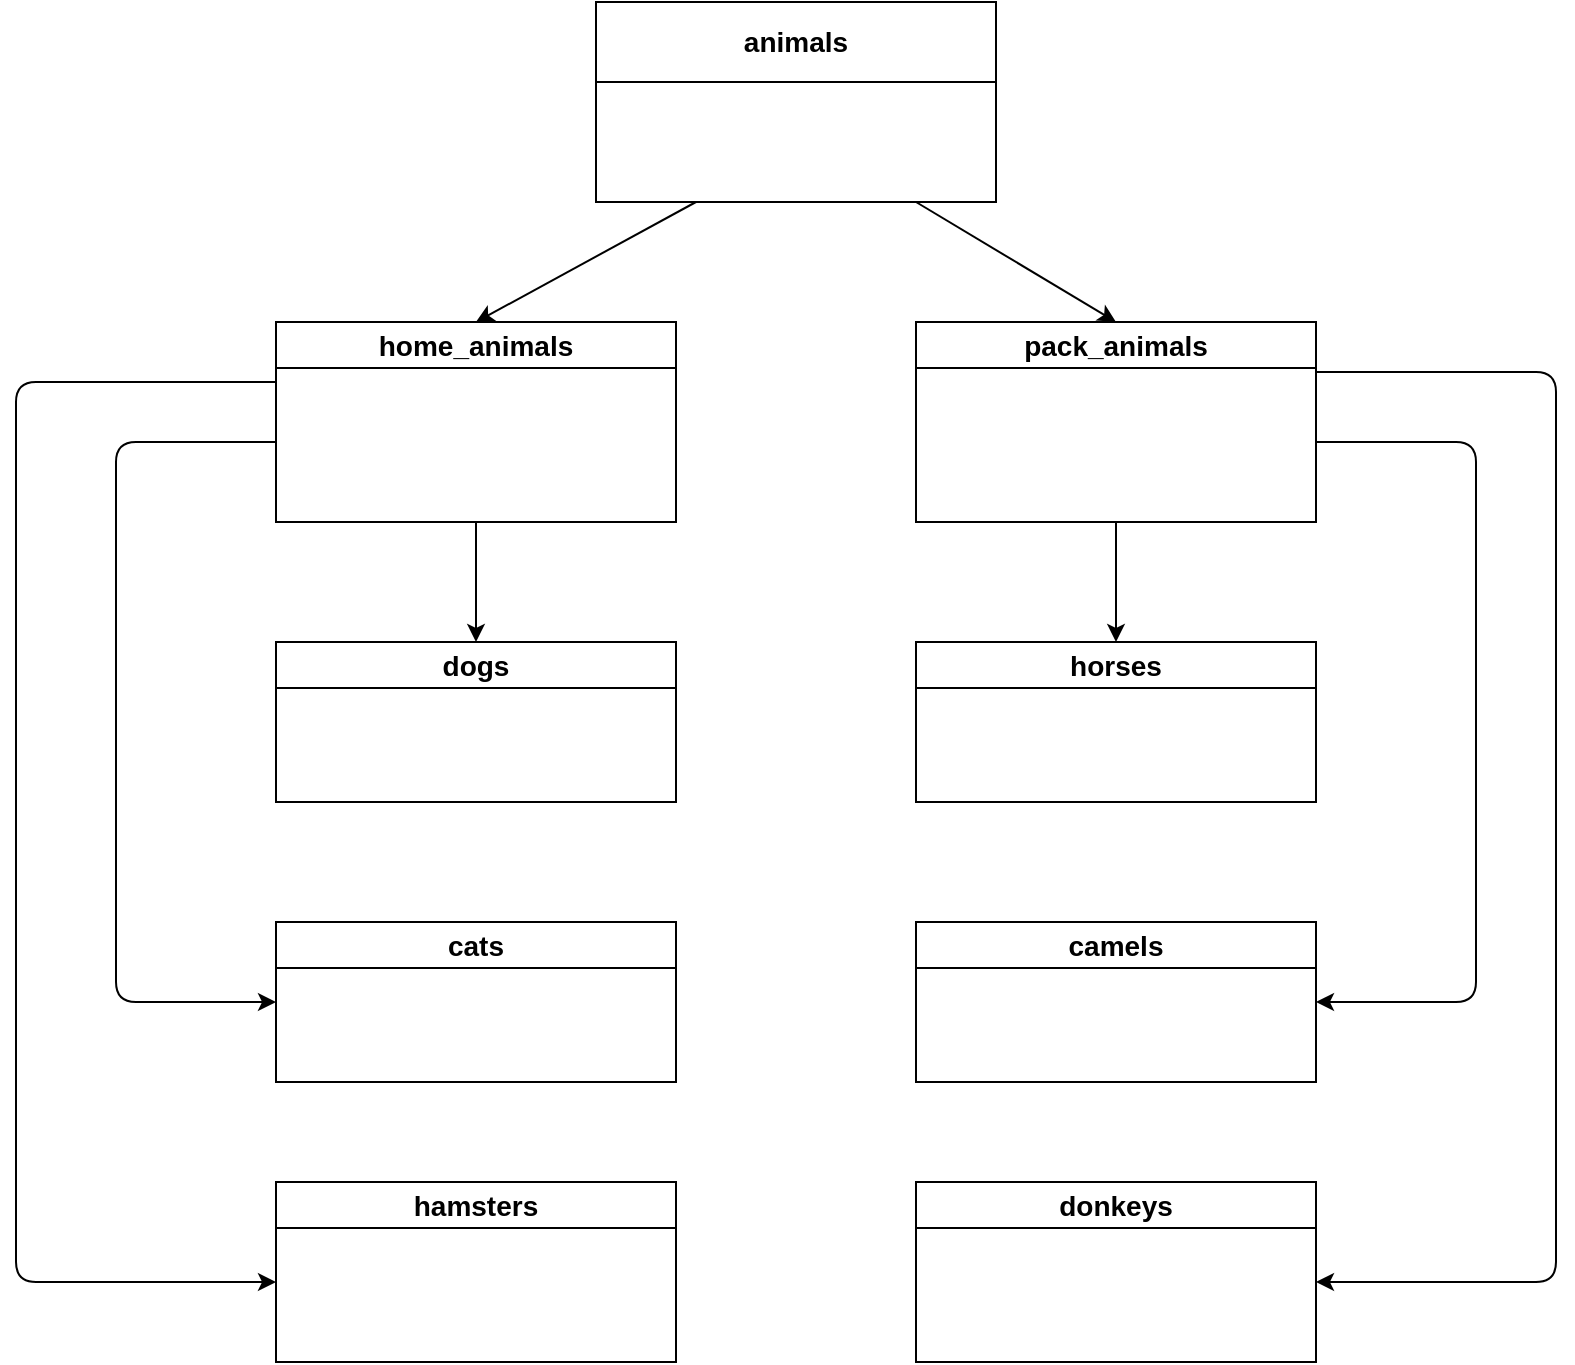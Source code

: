 <mxfile>
    <diagram id="gDUQ3rRAA1HquXXb0f7x" name="Page-1">
        <mxGraphModel dx="839" dy="619" grid="1" gridSize="10" guides="1" tooltips="1" connect="1" arrows="1" fold="1" page="1" pageScale="1" pageWidth="827" pageHeight="1169" math="0" shadow="0">
            <root>
                <mxCell id="0"/>
                <mxCell id="1" parent="0"/>
                <mxCell id="23" style="edgeStyle=none;html=1;entryX=0.5;entryY=0;entryDx=0;entryDy=0;fontSize=14;exitX=0.25;exitY=1;exitDx=0;exitDy=0;" edge="1" parent="1" source="19" target="20">
                    <mxGeometry relative="1" as="geometry"/>
                </mxCell>
                <mxCell id="24" style="edgeStyle=none;html=1;entryX=0.5;entryY=0;entryDx=0;entryDy=0;fontSize=14;" edge="1" parent="1" target="21">
                    <mxGeometry relative="1" as="geometry">
                        <mxPoint x="480" y="140" as="sourcePoint"/>
                    </mxGeometry>
                </mxCell>
                <mxCell id="19" value="&lt;font style=&quot;font-size: 14px;&quot;&gt;animals&lt;br&gt;&lt;/font&gt;" style="swimlane;whiteSpace=wrap;html=1;startSize=40;" vertex="1" parent="1">
                    <mxGeometry x="320" y="40" width="200" height="100" as="geometry"/>
                </mxCell>
                <mxCell id="33" style="edgeStyle=none;html=1;fontSize=14;" edge="1" parent="1">
                    <mxGeometry relative="1" as="geometry">
                        <mxPoint x="160" y="230" as="sourcePoint"/>
                        <mxPoint x="160" y="680" as="targetPoint"/>
                        <Array as="points">
                            <mxPoint x="30" y="230"/>
                            <mxPoint x="30" y="680"/>
                        </Array>
                    </mxGeometry>
                </mxCell>
                <mxCell id="34" style="edgeStyle=none;html=1;entryX=0;entryY=0.5;entryDx=0;entryDy=0;fontSize=14;" edge="1" parent="1" target="28">
                    <mxGeometry relative="1" as="geometry">
                        <mxPoint x="160" y="260" as="sourcePoint"/>
                        <Array as="points">
                            <mxPoint x="80" y="260"/>
                            <mxPoint x="80" y="540"/>
                        </Array>
                    </mxGeometry>
                </mxCell>
                <mxCell id="35" style="edgeStyle=none;html=1;exitX=0.5;exitY=1;exitDx=0;exitDy=0;entryX=0.5;entryY=0;entryDx=0;entryDy=0;fontSize=14;" edge="1" parent="1" source="20" target="25">
                    <mxGeometry relative="1" as="geometry"/>
                </mxCell>
                <mxCell id="20" value="home_animals" style="swimlane;whiteSpace=wrap;html=1;fontSize=14;" vertex="1" parent="1">
                    <mxGeometry x="160" y="200" width="200" height="100" as="geometry"/>
                </mxCell>
                <mxCell id="36" style="edgeStyle=none;html=1;entryX=0.5;entryY=0;entryDx=0;entryDy=0;fontSize=14;" edge="1" parent="1" source="21" target="27">
                    <mxGeometry relative="1" as="geometry"/>
                </mxCell>
                <mxCell id="37" style="edgeStyle=none;html=1;entryX=1;entryY=0.5;entryDx=0;entryDy=0;fontSize=14;" edge="1" parent="1" target="29">
                    <mxGeometry relative="1" as="geometry">
                        <mxPoint x="680" y="260" as="sourcePoint"/>
                        <Array as="points">
                            <mxPoint x="760" y="260"/>
                            <mxPoint x="760" y="540"/>
                        </Array>
                    </mxGeometry>
                </mxCell>
                <mxCell id="38" style="edgeStyle=none;html=1;fontSize=14;exitX=1;exitY=0.25;exitDx=0;exitDy=0;" edge="1" parent="1" source="21">
                    <mxGeometry relative="1" as="geometry">
                        <mxPoint x="680" y="680" as="targetPoint"/>
                        <Array as="points">
                            <mxPoint x="800" y="225"/>
                            <mxPoint x="800" y="680"/>
                        </Array>
                    </mxGeometry>
                </mxCell>
                <mxCell id="21" value="pack_animals" style="swimlane;whiteSpace=wrap;html=1;fontSize=14;" vertex="1" parent="1">
                    <mxGeometry x="480" y="200" width="200" height="100" as="geometry"/>
                </mxCell>
                <mxCell id="25" value="dogs" style="swimlane;whiteSpace=wrap;html=1;fontSize=14;" vertex="1" parent="1">
                    <mxGeometry x="160" y="360" width="200" height="80" as="geometry"/>
                </mxCell>
                <mxCell id="27" value="horses" style="swimlane;whiteSpace=wrap;html=1;fontSize=14;" vertex="1" parent="1">
                    <mxGeometry x="480" y="360" width="200" height="80" as="geometry"/>
                </mxCell>
                <mxCell id="28" value="cats" style="swimlane;whiteSpace=wrap;html=1;fontSize=14;" vertex="1" parent="1">
                    <mxGeometry x="160" y="500" width="200" height="80" as="geometry"/>
                </mxCell>
                <mxCell id="29" value="camels" style="swimlane;whiteSpace=wrap;html=1;fontSize=14;" vertex="1" parent="1">
                    <mxGeometry x="480" y="500" width="200" height="80" as="geometry"/>
                </mxCell>
                <mxCell id="30" value="hamsters" style="swimlane;whiteSpace=wrap;html=1;fontSize=14;startSize=23;" vertex="1" parent="1">
                    <mxGeometry x="160" y="630" width="200" height="90" as="geometry"/>
                </mxCell>
                <mxCell id="31" value="donkeys" style="swimlane;whiteSpace=wrap;html=1;fontSize=14;" vertex="1" parent="1">
                    <mxGeometry x="480" y="630" width="200" height="90" as="geometry"/>
                </mxCell>
            </root>
        </mxGraphModel>
    </diagram>
</mxfile>